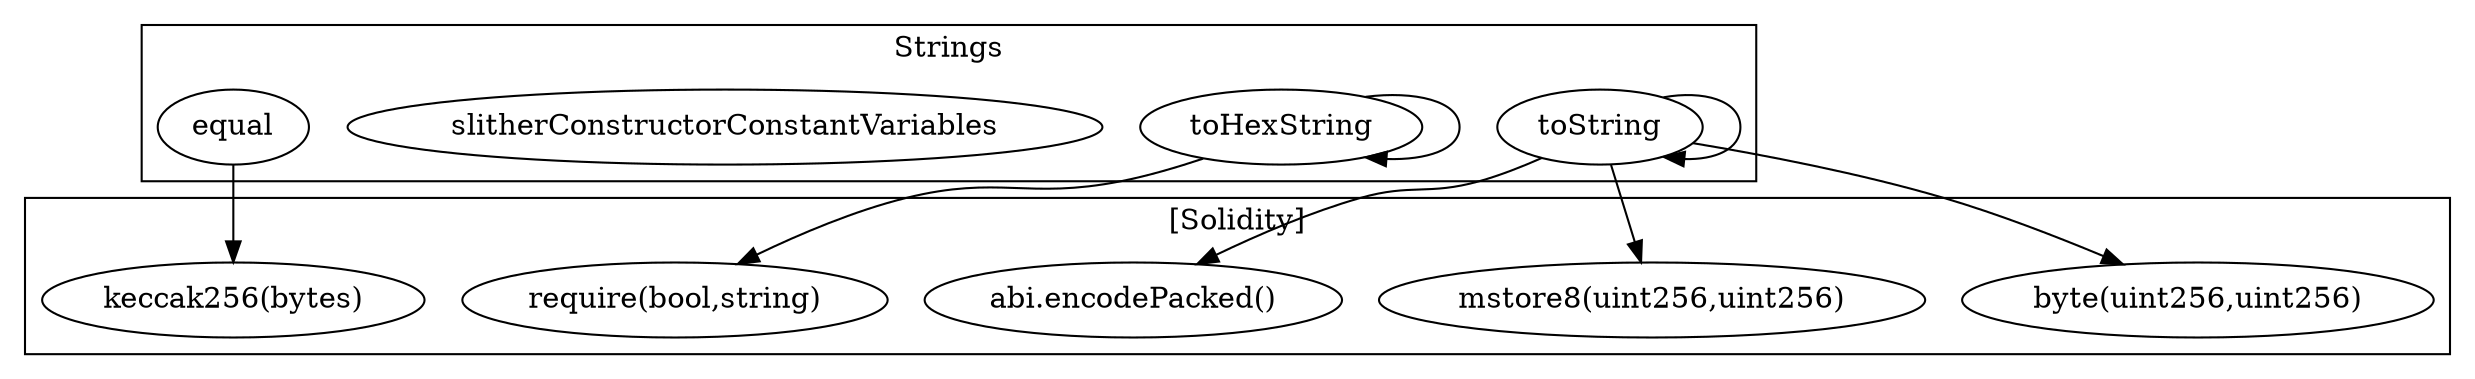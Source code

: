 strict digraph {
subgraph cluster_3348_Strings {
label = "Strings"
"3348_toString" [label="toString"]
"3348_toHexString" [label="toHexString"]
"3348_slitherConstructorConstantVariables" [label="slitherConstructorConstantVariables"]
"3348_equal" [label="equal"]
"3348_toHexString" -> "3348_toHexString"
"3348_toString" -> "3348_toString"
}subgraph cluster_solidity {
label = "[Solidity]"
"abi.encodePacked()" 
"byte(uint256,uint256)" 
"mstore8(uint256,uint256)" 
"keccak256(bytes)" 
"require(bool,string)" 
"3348_equal" -> "keccak256(bytes)"
"3348_toString" -> "mstore8(uint256,uint256)"
"3348_toHexString" -> "require(bool,string)"
"3348_toString" -> "byte(uint256,uint256)"
"3348_toString" -> "abi.encodePacked()"
}
}